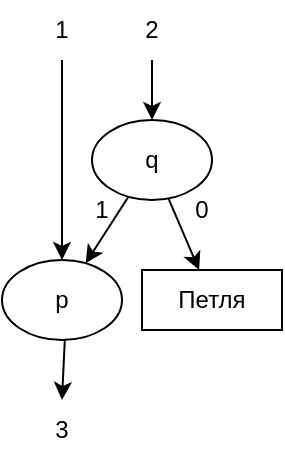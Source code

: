 <mxfile version="15.7.3" type="device"><diagram id="auvaHYt9D2mUyiJxwVjn" name="Page-1"><mxGraphModel dx="1422" dy="780" grid="1" gridSize="10" guides="1" tooltips="1" connect="1" arrows="1" fold="1" page="1" pageScale="1" pageWidth="827" pageHeight="1169" math="0" shadow="0"><root><mxCell id="0"/><mxCell id="1" parent="0"/><mxCell id="ee2s74WFoJpGmo_atS0t-1" value="p" style="ellipse;whiteSpace=wrap;html=1;" vertex="1" parent="1"><mxGeometry x="80" y="170" width="60" height="40" as="geometry"/></mxCell><mxCell id="ee2s74WFoJpGmo_atS0t-2" value="" style="endArrow=classic;html=1;rounded=0;startArrow=none;" edge="1" parent="1" target="ee2s74WFoJpGmo_atS0t-1"><mxGeometry width="50" height="50" relative="1" as="geometry"><mxPoint x="110" y="70" as="sourcePoint"/><mxPoint x="240" y="390" as="targetPoint"/></mxGeometry></mxCell><mxCell id="ee2s74WFoJpGmo_atS0t-3" value="1" style="text;html=1;strokeColor=none;fillColor=none;align=center;verticalAlign=middle;whiteSpace=wrap;rounded=0;" vertex="1" parent="1"><mxGeometry x="90" y="40" width="40" height="30" as="geometry"/></mxCell><mxCell id="ee2s74WFoJpGmo_atS0t-4" value="2" style="text;html=1;strokeColor=none;fillColor=none;align=center;verticalAlign=middle;whiteSpace=wrap;rounded=0;" vertex="1" parent="1"><mxGeometry x="135" y="40" width="40" height="30" as="geometry"/></mxCell><mxCell id="ee2s74WFoJpGmo_atS0t-5" value="" style="endArrow=classic;html=1;rounded=0;" edge="1" parent="1" source="ee2s74WFoJpGmo_atS0t-1" target="ee2s74WFoJpGmo_atS0t-6"><mxGeometry width="50" height="50" relative="1" as="geometry"><mxPoint x="106.776" y="304.884" as="sourcePoint"/><mxPoint x="131" y="200" as="targetPoint"/></mxGeometry></mxCell><mxCell id="ee2s74WFoJpGmo_atS0t-6" value="3" style="text;html=1;strokeColor=none;fillColor=none;align=center;verticalAlign=middle;whiteSpace=wrap;rounded=0;" vertex="1" parent="1"><mxGeometry x="90" y="240" width="40" height="30" as="geometry"/></mxCell><mxCell id="ee2s74WFoJpGmo_atS0t-7" value="" style="endArrow=classic;html=1;rounded=0;startArrow=none;" edge="1" parent="1" source="ee2s74WFoJpGmo_atS0t-8" target="ee2s74WFoJpGmo_atS0t-1"><mxGeometry width="50" height="50" relative="1" as="geometry"><mxPoint x="185" y="70" as="sourcePoint"/><mxPoint x="185" y="110" as="targetPoint"/><Array as="points"/></mxGeometry></mxCell><mxCell id="ee2s74WFoJpGmo_atS0t-8" value="q" style="ellipse;whiteSpace=wrap;html=1;" vertex="1" parent="1"><mxGeometry x="125" y="100" width="60" height="40" as="geometry"/></mxCell><mxCell id="ee2s74WFoJpGmo_atS0t-9" value="" style="endArrow=classic;html=1;rounded=0;startArrow=none;" edge="1" parent="1" source="ee2s74WFoJpGmo_atS0t-4" target="ee2s74WFoJpGmo_atS0t-8"><mxGeometry width="50" height="50" relative="1" as="geometry"><mxPoint x="161.911" y="149.259" as="sourcePoint"/><mxPoint x="148.987" y="180.722" as="targetPoint"/><Array as="points"/></mxGeometry></mxCell><mxCell id="ee2s74WFoJpGmo_atS0t-10" value="Петля" style="rounded=0;whiteSpace=wrap;html=1;" vertex="1" parent="1"><mxGeometry x="150" y="175" width="70" height="30" as="geometry"/></mxCell><mxCell id="ee2s74WFoJpGmo_atS0t-11" value="" style="endArrow=classic;html=1;rounded=0;startArrow=none;" edge="1" parent="1" source="ee2s74WFoJpGmo_atS0t-8" target="ee2s74WFoJpGmo_atS0t-10"><mxGeometry width="50" height="50" relative="1" as="geometry"><mxPoint x="153.117" y="148.364" as="sourcePoint"/><mxPoint x="131.818" y="181.617" as="targetPoint"/><Array as="points"/></mxGeometry></mxCell><mxCell id="ee2s74WFoJpGmo_atS0t-12" value="1" style="text;html=1;strokeColor=none;fillColor=none;align=center;verticalAlign=middle;whiteSpace=wrap;rounded=0;" vertex="1" parent="1"><mxGeometry x="110" y="130" width="40" height="30" as="geometry"/></mxCell><mxCell id="ee2s74WFoJpGmo_atS0t-14" value="0" style="text;html=1;strokeColor=none;fillColor=none;align=center;verticalAlign=middle;whiteSpace=wrap;rounded=0;" vertex="1" parent="1"><mxGeometry x="160" y="130" width="40" height="30" as="geometry"/></mxCell></root></mxGraphModel></diagram></mxfile>